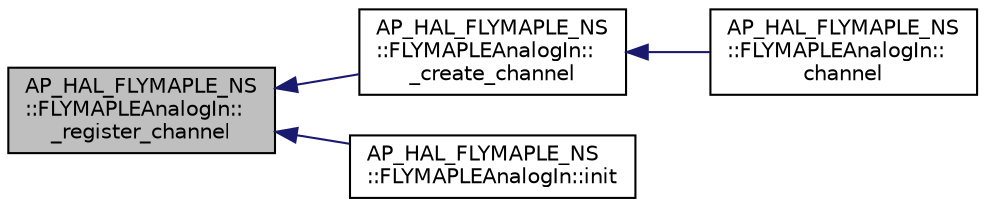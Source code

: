 digraph "AP_HAL_FLYMAPLE_NS::FLYMAPLEAnalogIn::_register_channel"
{
 // INTERACTIVE_SVG=YES
  edge [fontname="Helvetica",fontsize="10",labelfontname="Helvetica",labelfontsize="10"];
  node [fontname="Helvetica",fontsize="10",shape=record];
  rankdir="LR";
  Node1 [label="AP_HAL_FLYMAPLE_NS\l::FLYMAPLEAnalogIn::\l_register_channel",height=0.2,width=0.4,color="black", fillcolor="grey75", style="filled" fontcolor="black"];
  Node1 -> Node2 [dir="back",color="midnightblue",fontsize="10",style="solid",fontname="Helvetica"];
  Node2 [label="AP_HAL_FLYMAPLE_NS\l::FLYMAPLEAnalogIn::\l_create_channel",height=0.2,width=0.4,color="black", fillcolor="white", style="filled",URL="$classAP__HAL__FLYMAPLE__NS_1_1FLYMAPLEAnalogIn.html#aeb59ca848fa480afa4de9877378789f8"];
  Node2 -> Node3 [dir="back",color="midnightblue",fontsize="10",style="solid",fontname="Helvetica"];
  Node3 [label="AP_HAL_FLYMAPLE_NS\l::FLYMAPLEAnalogIn::\lchannel",height=0.2,width=0.4,color="black", fillcolor="white", style="filled",URL="$classAP__HAL__FLYMAPLE__NS_1_1FLYMAPLEAnalogIn.html#ab812f17de508aed353d5676b7aa7f781"];
  Node1 -> Node4 [dir="back",color="midnightblue",fontsize="10",style="solid",fontname="Helvetica"];
  Node4 [label="AP_HAL_FLYMAPLE_NS\l::FLYMAPLEAnalogIn::init",height=0.2,width=0.4,color="black", fillcolor="white", style="filled",URL="$classAP__HAL__FLYMAPLE__NS_1_1FLYMAPLEAnalogIn.html#ae423a39ebccf9024db5e7097a6c0a7ca"];
}
